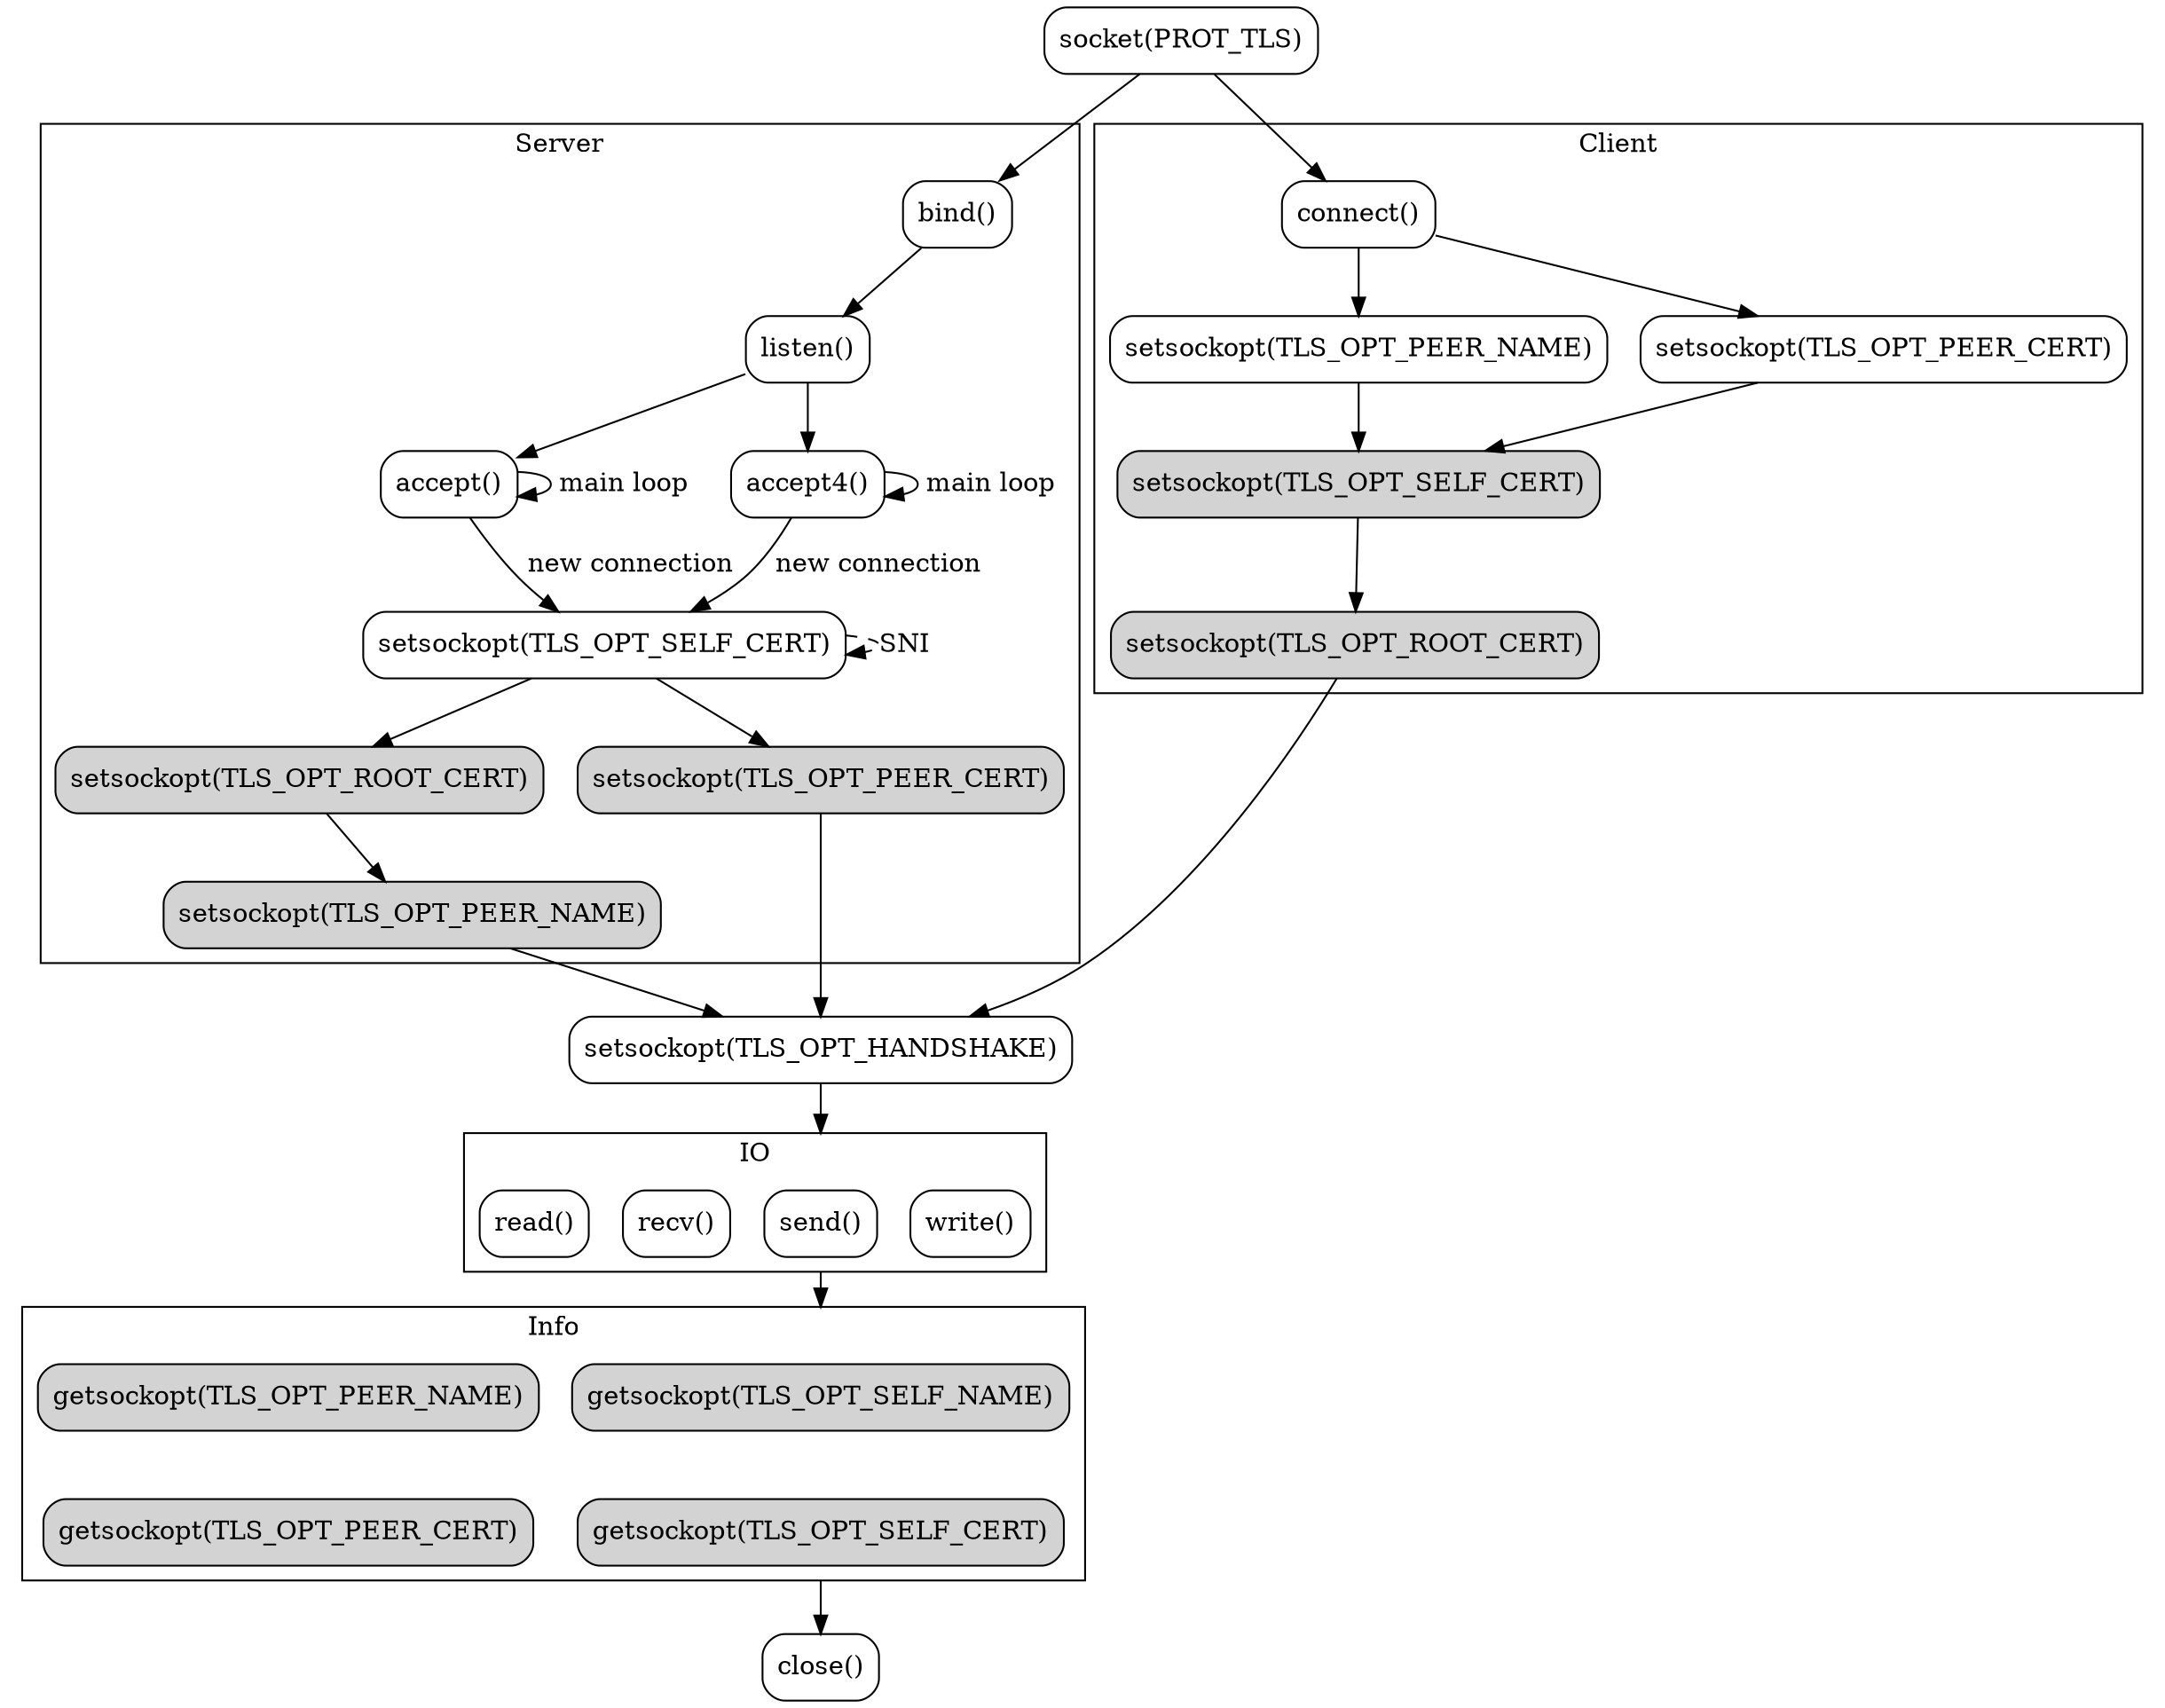 digraph Workflow {
  compound=true;
  node [style=rounded, shape=box];

  subgraph cluster_info {
    label=Info;

    "getsockopt(TLS_OPT_SELF_NAME)" [style="rounded,filled"];
    "getsockopt(TLS_OPT_SELF_CERT)" [style="rounded,filled"];
    "getsockopt(TLS_OPT_PEER_NAME)" [style="rounded,filled"];
    "getsockopt(TLS_OPT_PEER_CERT)" [style="rounded,filled"];

    "getsockopt(TLS_OPT_SELF_NAME)" -> "getsockopt(TLS_OPT_SELF_CERT)" [style=invis];
    "getsockopt(TLS_OPT_PEER_NAME)" -> "getsockopt(TLS_OPT_PEER_CERT)" [style=invis];
  }

  subgraph cluster_io {
    label=IO;
    "write()";
    "send()";
    "recv()";
    "read()";
  }

  subgraph cluster_srv {
    label=Server;

    srv_self_cert [label="setsockopt(TLS_OPT_SELF_CERT)"];
    srv_peer_name [label="setsockopt(TLS_OPT_PEER_NAME)",style="rounded,filled"];
    srv_peer_cert [label="setsockopt(TLS_OPT_PEER_CERT)",style="rounded,filled"];
    srv_root_cert [label="setsockopt(TLS_OPT_ROOT_CERT)",style="rounded,filled"];

    "bind()" -> "listen()";

    "listen()" -> "accept()";
    "accept()" -> "accept()" [label=" main loop "];
    "accept()" -> srv_self_cert [label=" new connection "];

    "listen()" -> "accept4()";
    "accept4()" -> "accept4()" [label=" main loop "];
    "accept4()" -> srv_self_cert [label=" new connection "];

    srv_self_cert -> srv_self_cert [label=SNI, style=dashed];

    srv_self_cert -> srv_root_cert;
    srv_self_cert -> srv_peer_cert;
    srv_root_cert -> srv_peer_name;
  }

  subgraph cluster_clt {
    label=Client;

    clt_peer_name [label="setsockopt(TLS_OPT_PEER_NAME)"];
    clt_peer_cert [label="setsockopt(TLS_OPT_PEER_CERT)"];
    clt_self_cert [label="setsockopt(TLS_OPT_SELF_CERT)",style="rounded,filled"];
    clt_root_cert [label="setsockopt(TLS_OPT_ROOT_CERT)",style="rounded,filled"];

    "connect()" -> clt_peer_cert;
    clt_peer_cert -> clt_self_cert;

    "connect()" -> clt_peer_name;
    clt_peer_name -> clt_self_cert;

    clt_self_cert -> clt_root_cert
  }

  "socket(PROT_TLS)" -> "bind()";
  "socket(PROT_TLS)" -> "connect()";

  srv_peer_cert -> "setsockopt(TLS_OPT_HANDSHAKE)";
  srv_peer_name -> "setsockopt(TLS_OPT_HANDSHAKE)";
  clt_root_cert -> "setsockopt(TLS_OPT_HANDSHAKE)";

  "setsockopt(TLS_OPT_HANDSHAKE)" -> "send()" [lhead=cluster_io];

  "send()" -> "getsockopt(TLS_OPT_SELF_NAME)" [ltail=cluster_io,lhead=cluster_info];

  "getsockopt(TLS_OPT_SELF_CERT)" -> "close()" [ltail=cluster_info];
}